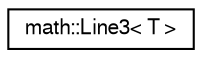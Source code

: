 digraph "Graphical Class Hierarchy"
{
  edge [fontname="FreeSans",fontsize="10",labelfontname="FreeSans",labelfontsize="10"];
  node [fontname="FreeSans",fontsize="10",shape=record];
  rankdir="LR";
  Node0 [label="math::Line3\< T \>",height=0.2,width=0.4,color="black", fillcolor="white", style="filled",URL="$classmath_1_1_line3.html",tooltip="Class that represents a line using a point and a vector. "];
}
